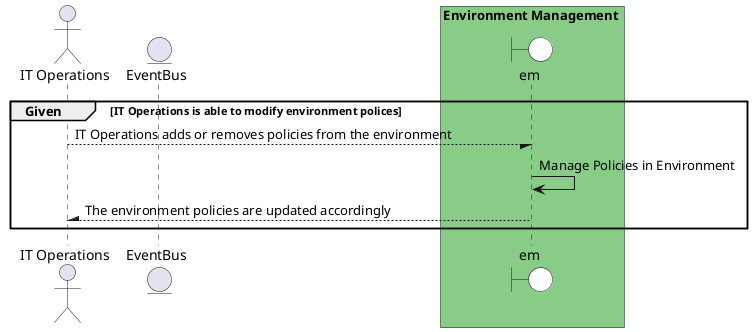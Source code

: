 @startuml


actor "IT Operations"


entity EventBus

box Environment Management #88cc88
    boundary em #white
end box


group Given [IT Operations is able to modify environment polices]

"IT Operations" --/ em: IT Operations adds or removes policies from the environment
"em" -> em: Manage Policies in Environment



"IT Operations" /-- em: The environment policies are updated accordingly


end

@enduml
